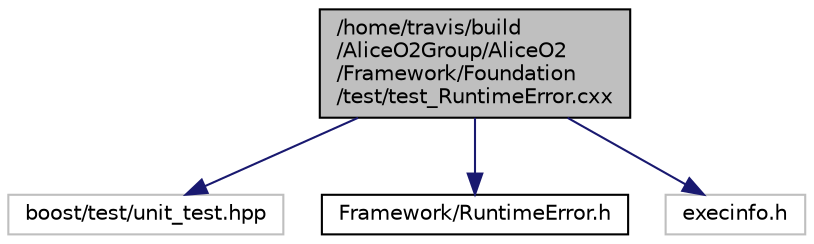 digraph "/home/travis/build/AliceO2Group/AliceO2/Framework/Foundation/test/test_RuntimeError.cxx"
{
 // INTERACTIVE_SVG=YES
  bgcolor="transparent";
  edge [fontname="Helvetica",fontsize="10",labelfontname="Helvetica",labelfontsize="10"];
  node [fontname="Helvetica",fontsize="10",shape=record];
  Node0 [label="/home/travis/build\l/AliceO2Group/AliceO2\l/Framework/Foundation\l/test/test_RuntimeError.cxx",height=0.2,width=0.4,color="black", fillcolor="grey75", style="filled", fontcolor="black"];
  Node0 -> Node1 [color="midnightblue",fontsize="10",style="solid",fontname="Helvetica"];
  Node1 [label="boost/test/unit_test.hpp",height=0.2,width=0.4,color="grey75"];
  Node0 -> Node2 [color="midnightblue",fontsize="10",style="solid",fontname="Helvetica"];
  Node2 [label="Framework/RuntimeError.h",height=0.2,width=0.4,color="black",URL="$d1/d76/RuntimeError_8h.html"];
  Node0 -> Node3 [color="midnightblue",fontsize="10",style="solid",fontname="Helvetica"];
  Node3 [label="execinfo.h",height=0.2,width=0.4,color="grey75"];
}
